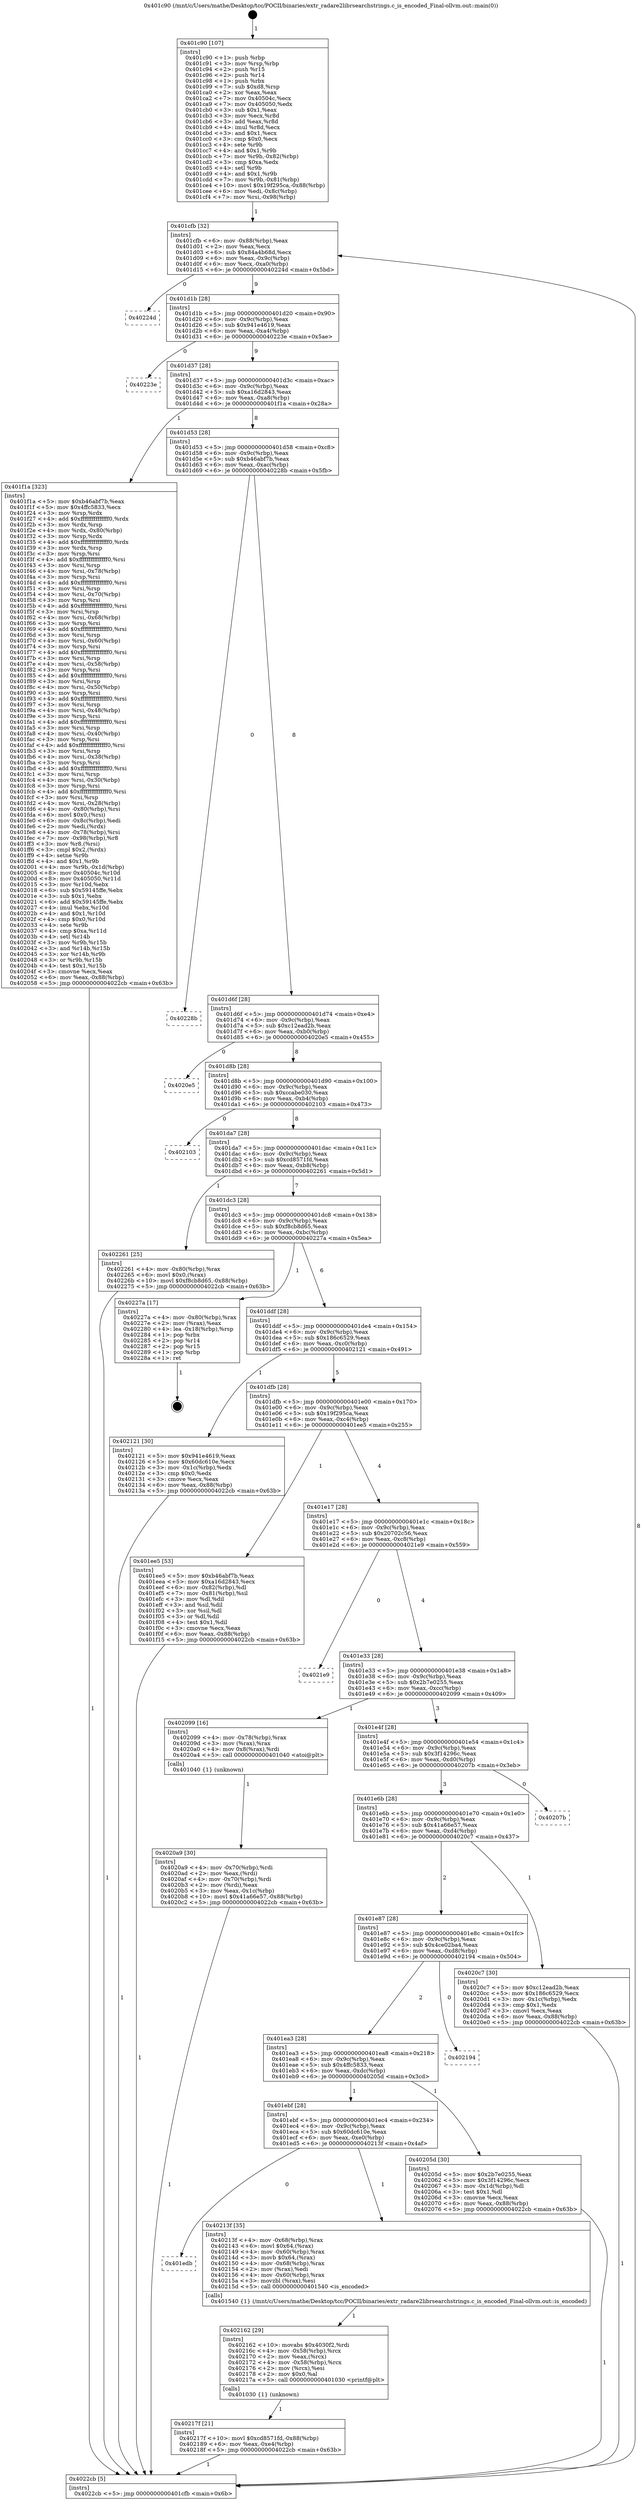 digraph "0x401c90" {
  label = "0x401c90 (/mnt/c/Users/mathe/Desktop/tcc/POCII/binaries/extr_radare2librsearchstrings.c_is_encoded_Final-ollvm.out::main(0))"
  labelloc = "t"
  node[shape=record]

  Entry [label="",width=0.3,height=0.3,shape=circle,fillcolor=black,style=filled]
  "0x401cfb" [label="{
     0x401cfb [32]\l
     | [instrs]\l
     &nbsp;&nbsp;0x401cfb \<+6\>: mov -0x88(%rbp),%eax\l
     &nbsp;&nbsp;0x401d01 \<+2\>: mov %eax,%ecx\l
     &nbsp;&nbsp;0x401d03 \<+6\>: sub $0x84a4b68d,%ecx\l
     &nbsp;&nbsp;0x401d09 \<+6\>: mov %eax,-0x9c(%rbp)\l
     &nbsp;&nbsp;0x401d0f \<+6\>: mov %ecx,-0xa0(%rbp)\l
     &nbsp;&nbsp;0x401d15 \<+6\>: je 000000000040224d \<main+0x5bd\>\l
  }"]
  "0x40224d" [label="{
     0x40224d\l
  }", style=dashed]
  "0x401d1b" [label="{
     0x401d1b [28]\l
     | [instrs]\l
     &nbsp;&nbsp;0x401d1b \<+5\>: jmp 0000000000401d20 \<main+0x90\>\l
     &nbsp;&nbsp;0x401d20 \<+6\>: mov -0x9c(%rbp),%eax\l
     &nbsp;&nbsp;0x401d26 \<+5\>: sub $0x941e4619,%eax\l
     &nbsp;&nbsp;0x401d2b \<+6\>: mov %eax,-0xa4(%rbp)\l
     &nbsp;&nbsp;0x401d31 \<+6\>: je 000000000040223e \<main+0x5ae\>\l
  }"]
  Exit [label="",width=0.3,height=0.3,shape=circle,fillcolor=black,style=filled,peripheries=2]
  "0x40223e" [label="{
     0x40223e\l
  }", style=dashed]
  "0x401d37" [label="{
     0x401d37 [28]\l
     | [instrs]\l
     &nbsp;&nbsp;0x401d37 \<+5\>: jmp 0000000000401d3c \<main+0xac\>\l
     &nbsp;&nbsp;0x401d3c \<+6\>: mov -0x9c(%rbp),%eax\l
     &nbsp;&nbsp;0x401d42 \<+5\>: sub $0xa16d2843,%eax\l
     &nbsp;&nbsp;0x401d47 \<+6\>: mov %eax,-0xa8(%rbp)\l
     &nbsp;&nbsp;0x401d4d \<+6\>: je 0000000000401f1a \<main+0x28a\>\l
  }"]
  "0x40217f" [label="{
     0x40217f [21]\l
     | [instrs]\l
     &nbsp;&nbsp;0x40217f \<+10\>: movl $0xcd8571fd,-0x88(%rbp)\l
     &nbsp;&nbsp;0x402189 \<+6\>: mov %eax,-0xe4(%rbp)\l
     &nbsp;&nbsp;0x40218f \<+5\>: jmp 00000000004022cb \<main+0x63b\>\l
  }"]
  "0x401f1a" [label="{
     0x401f1a [323]\l
     | [instrs]\l
     &nbsp;&nbsp;0x401f1a \<+5\>: mov $0xb46abf7b,%eax\l
     &nbsp;&nbsp;0x401f1f \<+5\>: mov $0x4ffc5833,%ecx\l
     &nbsp;&nbsp;0x401f24 \<+3\>: mov %rsp,%rdx\l
     &nbsp;&nbsp;0x401f27 \<+4\>: add $0xfffffffffffffff0,%rdx\l
     &nbsp;&nbsp;0x401f2b \<+3\>: mov %rdx,%rsp\l
     &nbsp;&nbsp;0x401f2e \<+4\>: mov %rdx,-0x80(%rbp)\l
     &nbsp;&nbsp;0x401f32 \<+3\>: mov %rsp,%rdx\l
     &nbsp;&nbsp;0x401f35 \<+4\>: add $0xfffffffffffffff0,%rdx\l
     &nbsp;&nbsp;0x401f39 \<+3\>: mov %rdx,%rsp\l
     &nbsp;&nbsp;0x401f3c \<+3\>: mov %rsp,%rsi\l
     &nbsp;&nbsp;0x401f3f \<+4\>: add $0xfffffffffffffff0,%rsi\l
     &nbsp;&nbsp;0x401f43 \<+3\>: mov %rsi,%rsp\l
     &nbsp;&nbsp;0x401f46 \<+4\>: mov %rsi,-0x78(%rbp)\l
     &nbsp;&nbsp;0x401f4a \<+3\>: mov %rsp,%rsi\l
     &nbsp;&nbsp;0x401f4d \<+4\>: add $0xfffffffffffffff0,%rsi\l
     &nbsp;&nbsp;0x401f51 \<+3\>: mov %rsi,%rsp\l
     &nbsp;&nbsp;0x401f54 \<+4\>: mov %rsi,-0x70(%rbp)\l
     &nbsp;&nbsp;0x401f58 \<+3\>: mov %rsp,%rsi\l
     &nbsp;&nbsp;0x401f5b \<+4\>: add $0xfffffffffffffff0,%rsi\l
     &nbsp;&nbsp;0x401f5f \<+3\>: mov %rsi,%rsp\l
     &nbsp;&nbsp;0x401f62 \<+4\>: mov %rsi,-0x68(%rbp)\l
     &nbsp;&nbsp;0x401f66 \<+3\>: mov %rsp,%rsi\l
     &nbsp;&nbsp;0x401f69 \<+4\>: add $0xfffffffffffffff0,%rsi\l
     &nbsp;&nbsp;0x401f6d \<+3\>: mov %rsi,%rsp\l
     &nbsp;&nbsp;0x401f70 \<+4\>: mov %rsi,-0x60(%rbp)\l
     &nbsp;&nbsp;0x401f74 \<+3\>: mov %rsp,%rsi\l
     &nbsp;&nbsp;0x401f77 \<+4\>: add $0xfffffffffffffff0,%rsi\l
     &nbsp;&nbsp;0x401f7b \<+3\>: mov %rsi,%rsp\l
     &nbsp;&nbsp;0x401f7e \<+4\>: mov %rsi,-0x58(%rbp)\l
     &nbsp;&nbsp;0x401f82 \<+3\>: mov %rsp,%rsi\l
     &nbsp;&nbsp;0x401f85 \<+4\>: add $0xfffffffffffffff0,%rsi\l
     &nbsp;&nbsp;0x401f89 \<+3\>: mov %rsi,%rsp\l
     &nbsp;&nbsp;0x401f8c \<+4\>: mov %rsi,-0x50(%rbp)\l
     &nbsp;&nbsp;0x401f90 \<+3\>: mov %rsp,%rsi\l
     &nbsp;&nbsp;0x401f93 \<+4\>: add $0xfffffffffffffff0,%rsi\l
     &nbsp;&nbsp;0x401f97 \<+3\>: mov %rsi,%rsp\l
     &nbsp;&nbsp;0x401f9a \<+4\>: mov %rsi,-0x48(%rbp)\l
     &nbsp;&nbsp;0x401f9e \<+3\>: mov %rsp,%rsi\l
     &nbsp;&nbsp;0x401fa1 \<+4\>: add $0xfffffffffffffff0,%rsi\l
     &nbsp;&nbsp;0x401fa5 \<+3\>: mov %rsi,%rsp\l
     &nbsp;&nbsp;0x401fa8 \<+4\>: mov %rsi,-0x40(%rbp)\l
     &nbsp;&nbsp;0x401fac \<+3\>: mov %rsp,%rsi\l
     &nbsp;&nbsp;0x401faf \<+4\>: add $0xfffffffffffffff0,%rsi\l
     &nbsp;&nbsp;0x401fb3 \<+3\>: mov %rsi,%rsp\l
     &nbsp;&nbsp;0x401fb6 \<+4\>: mov %rsi,-0x38(%rbp)\l
     &nbsp;&nbsp;0x401fba \<+3\>: mov %rsp,%rsi\l
     &nbsp;&nbsp;0x401fbd \<+4\>: add $0xfffffffffffffff0,%rsi\l
     &nbsp;&nbsp;0x401fc1 \<+3\>: mov %rsi,%rsp\l
     &nbsp;&nbsp;0x401fc4 \<+4\>: mov %rsi,-0x30(%rbp)\l
     &nbsp;&nbsp;0x401fc8 \<+3\>: mov %rsp,%rsi\l
     &nbsp;&nbsp;0x401fcb \<+4\>: add $0xfffffffffffffff0,%rsi\l
     &nbsp;&nbsp;0x401fcf \<+3\>: mov %rsi,%rsp\l
     &nbsp;&nbsp;0x401fd2 \<+4\>: mov %rsi,-0x28(%rbp)\l
     &nbsp;&nbsp;0x401fd6 \<+4\>: mov -0x80(%rbp),%rsi\l
     &nbsp;&nbsp;0x401fda \<+6\>: movl $0x0,(%rsi)\l
     &nbsp;&nbsp;0x401fe0 \<+6\>: mov -0x8c(%rbp),%edi\l
     &nbsp;&nbsp;0x401fe6 \<+2\>: mov %edi,(%rdx)\l
     &nbsp;&nbsp;0x401fe8 \<+4\>: mov -0x78(%rbp),%rsi\l
     &nbsp;&nbsp;0x401fec \<+7\>: mov -0x98(%rbp),%r8\l
     &nbsp;&nbsp;0x401ff3 \<+3\>: mov %r8,(%rsi)\l
     &nbsp;&nbsp;0x401ff6 \<+3\>: cmpl $0x2,(%rdx)\l
     &nbsp;&nbsp;0x401ff9 \<+4\>: setne %r9b\l
     &nbsp;&nbsp;0x401ffd \<+4\>: and $0x1,%r9b\l
     &nbsp;&nbsp;0x402001 \<+4\>: mov %r9b,-0x1d(%rbp)\l
     &nbsp;&nbsp;0x402005 \<+8\>: mov 0x40504c,%r10d\l
     &nbsp;&nbsp;0x40200d \<+8\>: mov 0x405050,%r11d\l
     &nbsp;&nbsp;0x402015 \<+3\>: mov %r10d,%ebx\l
     &nbsp;&nbsp;0x402018 \<+6\>: sub $0x59145ffe,%ebx\l
     &nbsp;&nbsp;0x40201e \<+3\>: sub $0x1,%ebx\l
     &nbsp;&nbsp;0x402021 \<+6\>: add $0x59145ffe,%ebx\l
     &nbsp;&nbsp;0x402027 \<+4\>: imul %ebx,%r10d\l
     &nbsp;&nbsp;0x40202b \<+4\>: and $0x1,%r10d\l
     &nbsp;&nbsp;0x40202f \<+4\>: cmp $0x0,%r10d\l
     &nbsp;&nbsp;0x402033 \<+4\>: sete %r9b\l
     &nbsp;&nbsp;0x402037 \<+4\>: cmp $0xa,%r11d\l
     &nbsp;&nbsp;0x40203b \<+4\>: setl %r14b\l
     &nbsp;&nbsp;0x40203f \<+3\>: mov %r9b,%r15b\l
     &nbsp;&nbsp;0x402042 \<+3\>: and %r14b,%r15b\l
     &nbsp;&nbsp;0x402045 \<+3\>: xor %r14b,%r9b\l
     &nbsp;&nbsp;0x402048 \<+3\>: or %r9b,%r15b\l
     &nbsp;&nbsp;0x40204b \<+4\>: test $0x1,%r15b\l
     &nbsp;&nbsp;0x40204f \<+3\>: cmovne %ecx,%eax\l
     &nbsp;&nbsp;0x402052 \<+6\>: mov %eax,-0x88(%rbp)\l
     &nbsp;&nbsp;0x402058 \<+5\>: jmp 00000000004022cb \<main+0x63b\>\l
  }"]
  "0x401d53" [label="{
     0x401d53 [28]\l
     | [instrs]\l
     &nbsp;&nbsp;0x401d53 \<+5\>: jmp 0000000000401d58 \<main+0xc8\>\l
     &nbsp;&nbsp;0x401d58 \<+6\>: mov -0x9c(%rbp),%eax\l
     &nbsp;&nbsp;0x401d5e \<+5\>: sub $0xb46abf7b,%eax\l
     &nbsp;&nbsp;0x401d63 \<+6\>: mov %eax,-0xac(%rbp)\l
     &nbsp;&nbsp;0x401d69 \<+6\>: je 000000000040228b \<main+0x5fb\>\l
  }"]
  "0x402162" [label="{
     0x402162 [29]\l
     | [instrs]\l
     &nbsp;&nbsp;0x402162 \<+10\>: movabs $0x4030f2,%rdi\l
     &nbsp;&nbsp;0x40216c \<+4\>: mov -0x58(%rbp),%rcx\l
     &nbsp;&nbsp;0x402170 \<+2\>: mov %eax,(%rcx)\l
     &nbsp;&nbsp;0x402172 \<+4\>: mov -0x58(%rbp),%rcx\l
     &nbsp;&nbsp;0x402176 \<+2\>: mov (%rcx),%esi\l
     &nbsp;&nbsp;0x402178 \<+2\>: mov $0x0,%al\l
     &nbsp;&nbsp;0x40217a \<+5\>: call 0000000000401030 \<printf@plt\>\l
     | [calls]\l
     &nbsp;&nbsp;0x401030 \{1\} (unknown)\l
  }"]
  "0x40228b" [label="{
     0x40228b\l
  }", style=dashed]
  "0x401d6f" [label="{
     0x401d6f [28]\l
     | [instrs]\l
     &nbsp;&nbsp;0x401d6f \<+5\>: jmp 0000000000401d74 \<main+0xe4\>\l
     &nbsp;&nbsp;0x401d74 \<+6\>: mov -0x9c(%rbp),%eax\l
     &nbsp;&nbsp;0x401d7a \<+5\>: sub $0xc12ead2b,%eax\l
     &nbsp;&nbsp;0x401d7f \<+6\>: mov %eax,-0xb0(%rbp)\l
     &nbsp;&nbsp;0x401d85 \<+6\>: je 00000000004020e5 \<main+0x455\>\l
  }"]
  "0x401edb" [label="{
     0x401edb\l
  }", style=dashed]
  "0x4020e5" [label="{
     0x4020e5\l
  }", style=dashed]
  "0x401d8b" [label="{
     0x401d8b [28]\l
     | [instrs]\l
     &nbsp;&nbsp;0x401d8b \<+5\>: jmp 0000000000401d90 \<main+0x100\>\l
     &nbsp;&nbsp;0x401d90 \<+6\>: mov -0x9c(%rbp),%eax\l
     &nbsp;&nbsp;0x401d96 \<+5\>: sub $0xccabe030,%eax\l
     &nbsp;&nbsp;0x401d9b \<+6\>: mov %eax,-0xb4(%rbp)\l
     &nbsp;&nbsp;0x401da1 \<+6\>: je 0000000000402103 \<main+0x473\>\l
  }"]
  "0x40213f" [label="{
     0x40213f [35]\l
     | [instrs]\l
     &nbsp;&nbsp;0x40213f \<+4\>: mov -0x68(%rbp),%rax\l
     &nbsp;&nbsp;0x402143 \<+6\>: movl $0x64,(%rax)\l
     &nbsp;&nbsp;0x402149 \<+4\>: mov -0x60(%rbp),%rax\l
     &nbsp;&nbsp;0x40214d \<+3\>: movb $0x64,(%rax)\l
     &nbsp;&nbsp;0x402150 \<+4\>: mov -0x68(%rbp),%rax\l
     &nbsp;&nbsp;0x402154 \<+2\>: mov (%rax),%edi\l
     &nbsp;&nbsp;0x402156 \<+4\>: mov -0x60(%rbp),%rax\l
     &nbsp;&nbsp;0x40215a \<+3\>: movzbl (%rax),%esi\l
     &nbsp;&nbsp;0x40215d \<+5\>: call 0000000000401540 \<is_encoded\>\l
     | [calls]\l
     &nbsp;&nbsp;0x401540 \{1\} (/mnt/c/Users/mathe/Desktop/tcc/POCII/binaries/extr_radare2librsearchstrings.c_is_encoded_Final-ollvm.out::is_encoded)\l
  }"]
  "0x402103" [label="{
     0x402103\l
  }", style=dashed]
  "0x401da7" [label="{
     0x401da7 [28]\l
     | [instrs]\l
     &nbsp;&nbsp;0x401da7 \<+5\>: jmp 0000000000401dac \<main+0x11c\>\l
     &nbsp;&nbsp;0x401dac \<+6\>: mov -0x9c(%rbp),%eax\l
     &nbsp;&nbsp;0x401db2 \<+5\>: sub $0xcd8571fd,%eax\l
     &nbsp;&nbsp;0x401db7 \<+6\>: mov %eax,-0xb8(%rbp)\l
     &nbsp;&nbsp;0x401dbd \<+6\>: je 0000000000402261 \<main+0x5d1\>\l
  }"]
  "0x4020a9" [label="{
     0x4020a9 [30]\l
     | [instrs]\l
     &nbsp;&nbsp;0x4020a9 \<+4\>: mov -0x70(%rbp),%rdi\l
     &nbsp;&nbsp;0x4020ad \<+2\>: mov %eax,(%rdi)\l
     &nbsp;&nbsp;0x4020af \<+4\>: mov -0x70(%rbp),%rdi\l
     &nbsp;&nbsp;0x4020b3 \<+2\>: mov (%rdi),%eax\l
     &nbsp;&nbsp;0x4020b5 \<+3\>: mov %eax,-0x1c(%rbp)\l
     &nbsp;&nbsp;0x4020b8 \<+10\>: movl $0x41a66e57,-0x88(%rbp)\l
     &nbsp;&nbsp;0x4020c2 \<+5\>: jmp 00000000004022cb \<main+0x63b\>\l
  }"]
  "0x402261" [label="{
     0x402261 [25]\l
     | [instrs]\l
     &nbsp;&nbsp;0x402261 \<+4\>: mov -0x80(%rbp),%rax\l
     &nbsp;&nbsp;0x402265 \<+6\>: movl $0x0,(%rax)\l
     &nbsp;&nbsp;0x40226b \<+10\>: movl $0xf8cb8d65,-0x88(%rbp)\l
     &nbsp;&nbsp;0x402275 \<+5\>: jmp 00000000004022cb \<main+0x63b\>\l
  }"]
  "0x401dc3" [label="{
     0x401dc3 [28]\l
     | [instrs]\l
     &nbsp;&nbsp;0x401dc3 \<+5\>: jmp 0000000000401dc8 \<main+0x138\>\l
     &nbsp;&nbsp;0x401dc8 \<+6\>: mov -0x9c(%rbp),%eax\l
     &nbsp;&nbsp;0x401dce \<+5\>: sub $0xf8cb8d65,%eax\l
     &nbsp;&nbsp;0x401dd3 \<+6\>: mov %eax,-0xbc(%rbp)\l
     &nbsp;&nbsp;0x401dd9 \<+6\>: je 000000000040227a \<main+0x5ea\>\l
  }"]
  "0x401ebf" [label="{
     0x401ebf [28]\l
     | [instrs]\l
     &nbsp;&nbsp;0x401ebf \<+5\>: jmp 0000000000401ec4 \<main+0x234\>\l
     &nbsp;&nbsp;0x401ec4 \<+6\>: mov -0x9c(%rbp),%eax\l
     &nbsp;&nbsp;0x401eca \<+5\>: sub $0x60dc610e,%eax\l
     &nbsp;&nbsp;0x401ecf \<+6\>: mov %eax,-0xe0(%rbp)\l
     &nbsp;&nbsp;0x401ed5 \<+6\>: je 000000000040213f \<main+0x4af\>\l
  }"]
  "0x40227a" [label="{
     0x40227a [17]\l
     | [instrs]\l
     &nbsp;&nbsp;0x40227a \<+4\>: mov -0x80(%rbp),%rax\l
     &nbsp;&nbsp;0x40227e \<+2\>: mov (%rax),%eax\l
     &nbsp;&nbsp;0x402280 \<+4\>: lea -0x18(%rbp),%rsp\l
     &nbsp;&nbsp;0x402284 \<+1\>: pop %rbx\l
     &nbsp;&nbsp;0x402285 \<+2\>: pop %r14\l
     &nbsp;&nbsp;0x402287 \<+2\>: pop %r15\l
     &nbsp;&nbsp;0x402289 \<+1\>: pop %rbp\l
     &nbsp;&nbsp;0x40228a \<+1\>: ret\l
  }"]
  "0x401ddf" [label="{
     0x401ddf [28]\l
     | [instrs]\l
     &nbsp;&nbsp;0x401ddf \<+5\>: jmp 0000000000401de4 \<main+0x154\>\l
     &nbsp;&nbsp;0x401de4 \<+6\>: mov -0x9c(%rbp),%eax\l
     &nbsp;&nbsp;0x401dea \<+5\>: sub $0x186c6529,%eax\l
     &nbsp;&nbsp;0x401def \<+6\>: mov %eax,-0xc0(%rbp)\l
     &nbsp;&nbsp;0x401df5 \<+6\>: je 0000000000402121 \<main+0x491\>\l
  }"]
  "0x40205d" [label="{
     0x40205d [30]\l
     | [instrs]\l
     &nbsp;&nbsp;0x40205d \<+5\>: mov $0x2b7e0255,%eax\l
     &nbsp;&nbsp;0x402062 \<+5\>: mov $0x3f14296c,%ecx\l
     &nbsp;&nbsp;0x402067 \<+3\>: mov -0x1d(%rbp),%dl\l
     &nbsp;&nbsp;0x40206a \<+3\>: test $0x1,%dl\l
     &nbsp;&nbsp;0x40206d \<+3\>: cmovne %ecx,%eax\l
     &nbsp;&nbsp;0x402070 \<+6\>: mov %eax,-0x88(%rbp)\l
     &nbsp;&nbsp;0x402076 \<+5\>: jmp 00000000004022cb \<main+0x63b\>\l
  }"]
  "0x402121" [label="{
     0x402121 [30]\l
     | [instrs]\l
     &nbsp;&nbsp;0x402121 \<+5\>: mov $0x941e4619,%eax\l
     &nbsp;&nbsp;0x402126 \<+5\>: mov $0x60dc610e,%ecx\l
     &nbsp;&nbsp;0x40212b \<+3\>: mov -0x1c(%rbp),%edx\l
     &nbsp;&nbsp;0x40212e \<+3\>: cmp $0x0,%edx\l
     &nbsp;&nbsp;0x402131 \<+3\>: cmove %ecx,%eax\l
     &nbsp;&nbsp;0x402134 \<+6\>: mov %eax,-0x88(%rbp)\l
     &nbsp;&nbsp;0x40213a \<+5\>: jmp 00000000004022cb \<main+0x63b\>\l
  }"]
  "0x401dfb" [label="{
     0x401dfb [28]\l
     | [instrs]\l
     &nbsp;&nbsp;0x401dfb \<+5\>: jmp 0000000000401e00 \<main+0x170\>\l
     &nbsp;&nbsp;0x401e00 \<+6\>: mov -0x9c(%rbp),%eax\l
     &nbsp;&nbsp;0x401e06 \<+5\>: sub $0x19f295ca,%eax\l
     &nbsp;&nbsp;0x401e0b \<+6\>: mov %eax,-0xc4(%rbp)\l
     &nbsp;&nbsp;0x401e11 \<+6\>: je 0000000000401ee5 \<main+0x255\>\l
  }"]
  "0x401ea3" [label="{
     0x401ea3 [28]\l
     | [instrs]\l
     &nbsp;&nbsp;0x401ea3 \<+5\>: jmp 0000000000401ea8 \<main+0x218\>\l
     &nbsp;&nbsp;0x401ea8 \<+6\>: mov -0x9c(%rbp),%eax\l
     &nbsp;&nbsp;0x401eae \<+5\>: sub $0x4ffc5833,%eax\l
     &nbsp;&nbsp;0x401eb3 \<+6\>: mov %eax,-0xdc(%rbp)\l
     &nbsp;&nbsp;0x401eb9 \<+6\>: je 000000000040205d \<main+0x3cd\>\l
  }"]
  "0x401ee5" [label="{
     0x401ee5 [53]\l
     | [instrs]\l
     &nbsp;&nbsp;0x401ee5 \<+5\>: mov $0xb46abf7b,%eax\l
     &nbsp;&nbsp;0x401eea \<+5\>: mov $0xa16d2843,%ecx\l
     &nbsp;&nbsp;0x401eef \<+6\>: mov -0x82(%rbp),%dl\l
     &nbsp;&nbsp;0x401ef5 \<+7\>: mov -0x81(%rbp),%sil\l
     &nbsp;&nbsp;0x401efc \<+3\>: mov %dl,%dil\l
     &nbsp;&nbsp;0x401eff \<+3\>: and %sil,%dil\l
     &nbsp;&nbsp;0x401f02 \<+3\>: xor %sil,%dl\l
     &nbsp;&nbsp;0x401f05 \<+3\>: or %dl,%dil\l
     &nbsp;&nbsp;0x401f08 \<+4\>: test $0x1,%dil\l
     &nbsp;&nbsp;0x401f0c \<+3\>: cmovne %ecx,%eax\l
     &nbsp;&nbsp;0x401f0f \<+6\>: mov %eax,-0x88(%rbp)\l
     &nbsp;&nbsp;0x401f15 \<+5\>: jmp 00000000004022cb \<main+0x63b\>\l
  }"]
  "0x401e17" [label="{
     0x401e17 [28]\l
     | [instrs]\l
     &nbsp;&nbsp;0x401e17 \<+5\>: jmp 0000000000401e1c \<main+0x18c\>\l
     &nbsp;&nbsp;0x401e1c \<+6\>: mov -0x9c(%rbp),%eax\l
     &nbsp;&nbsp;0x401e22 \<+5\>: sub $0x20702c56,%eax\l
     &nbsp;&nbsp;0x401e27 \<+6\>: mov %eax,-0xc8(%rbp)\l
     &nbsp;&nbsp;0x401e2d \<+6\>: je 00000000004021e9 \<main+0x559\>\l
  }"]
  "0x4022cb" [label="{
     0x4022cb [5]\l
     | [instrs]\l
     &nbsp;&nbsp;0x4022cb \<+5\>: jmp 0000000000401cfb \<main+0x6b\>\l
  }"]
  "0x401c90" [label="{
     0x401c90 [107]\l
     | [instrs]\l
     &nbsp;&nbsp;0x401c90 \<+1\>: push %rbp\l
     &nbsp;&nbsp;0x401c91 \<+3\>: mov %rsp,%rbp\l
     &nbsp;&nbsp;0x401c94 \<+2\>: push %r15\l
     &nbsp;&nbsp;0x401c96 \<+2\>: push %r14\l
     &nbsp;&nbsp;0x401c98 \<+1\>: push %rbx\l
     &nbsp;&nbsp;0x401c99 \<+7\>: sub $0xd8,%rsp\l
     &nbsp;&nbsp;0x401ca0 \<+2\>: xor %eax,%eax\l
     &nbsp;&nbsp;0x401ca2 \<+7\>: mov 0x40504c,%ecx\l
     &nbsp;&nbsp;0x401ca9 \<+7\>: mov 0x405050,%edx\l
     &nbsp;&nbsp;0x401cb0 \<+3\>: sub $0x1,%eax\l
     &nbsp;&nbsp;0x401cb3 \<+3\>: mov %ecx,%r8d\l
     &nbsp;&nbsp;0x401cb6 \<+3\>: add %eax,%r8d\l
     &nbsp;&nbsp;0x401cb9 \<+4\>: imul %r8d,%ecx\l
     &nbsp;&nbsp;0x401cbd \<+3\>: and $0x1,%ecx\l
     &nbsp;&nbsp;0x401cc0 \<+3\>: cmp $0x0,%ecx\l
     &nbsp;&nbsp;0x401cc3 \<+4\>: sete %r9b\l
     &nbsp;&nbsp;0x401cc7 \<+4\>: and $0x1,%r9b\l
     &nbsp;&nbsp;0x401ccb \<+7\>: mov %r9b,-0x82(%rbp)\l
     &nbsp;&nbsp;0x401cd2 \<+3\>: cmp $0xa,%edx\l
     &nbsp;&nbsp;0x401cd5 \<+4\>: setl %r9b\l
     &nbsp;&nbsp;0x401cd9 \<+4\>: and $0x1,%r9b\l
     &nbsp;&nbsp;0x401cdd \<+7\>: mov %r9b,-0x81(%rbp)\l
     &nbsp;&nbsp;0x401ce4 \<+10\>: movl $0x19f295ca,-0x88(%rbp)\l
     &nbsp;&nbsp;0x401cee \<+6\>: mov %edi,-0x8c(%rbp)\l
     &nbsp;&nbsp;0x401cf4 \<+7\>: mov %rsi,-0x98(%rbp)\l
  }"]
  "0x402194" [label="{
     0x402194\l
  }", style=dashed]
  "0x401e87" [label="{
     0x401e87 [28]\l
     | [instrs]\l
     &nbsp;&nbsp;0x401e87 \<+5\>: jmp 0000000000401e8c \<main+0x1fc\>\l
     &nbsp;&nbsp;0x401e8c \<+6\>: mov -0x9c(%rbp),%eax\l
     &nbsp;&nbsp;0x401e92 \<+5\>: sub $0x4ce02ba4,%eax\l
     &nbsp;&nbsp;0x401e97 \<+6\>: mov %eax,-0xd8(%rbp)\l
     &nbsp;&nbsp;0x401e9d \<+6\>: je 0000000000402194 \<main+0x504\>\l
  }"]
  "0x4021e9" [label="{
     0x4021e9\l
  }", style=dashed]
  "0x401e33" [label="{
     0x401e33 [28]\l
     | [instrs]\l
     &nbsp;&nbsp;0x401e33 \<+5\>: jmp 0000000000401e38 \<main+0x1a8\>\l
     &nbsp;&nbsp;0x401e38 \<+6\>: mov -0x9c(%rbp),%eax\l
     &nbsp;&nbsp;0x401e3e \<+5\>: sub $0x2b7e0255,%eax\l
     &nbsp;&nbsp;0x401e43 \<+6\>: mov %eax,-0xcc(%rbp)\l
     &nbsp;&nbsp;0x401e49 \<+6\>: je 0000000000402099 \<main+0x409\>\l
  }"]
  "0x4020c7" [label="{
     0x4020c7 [30]\l
     | [instrs]\l
     &nbsp;&nbsp;0x4020c7 \<+5\>: mov $0xc12ead2b,%eax\l
     &nbsp;&nbsp;0x4020cc \<+5\>: mov $0x186c6529,%ecx\l
     &nbsp;&nbsp;0x4020d1 \<+3\>: mov -0x1c(%rbp),%edx\l
     &nbsp;&nbsp;0x4020d4 \<+3\>: cmp $0x1,%edx\l
     &nbsp;&nbsp;0x4020d7 \<+3\>: cmovl %ecx,%eax\l
     &nbsp;&nbsp;0x4020da \<+6\>: mov %eax,-0x88(%rbp)\l
     &nbsp;&nbsp;0x4020e0 \<+5\>: jmp 00000000004022cb \<main+0x63b\>\l
  }"]
  "0x402099" [label="{
     0x402099 [16]\l
     | [instrs]\l
     &nbsp;&nbsp;0x402099 \<+4\>: mov -0x78(%rbp),%rax\l
     &nbsp;&nbsp;0x40209d \<+3\>: mov (%rax),%rax\l
     &nbsp;&nbsp;0x4020a0 \<+4\>: mov 0x8(%rax),%rdi\l
     &nbsp;&nbsp;0x4020a4 \<+5\>: call 0000000000401040 \<atoi@plt\>\l
     | [calls]\l
     &nbsp;&nbsp;0x401040 \{1\} (unknown)\l
  }"]
  "0x401e4f" [label="{
     0x401e4f [28]\l
     | [instrs]\l
     &nbsp;&nbsp;0x401e4f \<+5\>: jmp 0000000000401e54 \<main+0x1c4\>\l
     &nbsp;&nbsp;0x401e54 \<+6\>: mov -0x9c(%rbp),%eax\l
     &nbsp;&nbsp;0x401e5a \<+5\>: sub $0x3f14296c,%eax\l
     &nbsp;&nbsp;0x401e5f \<+6\>: mov %eax,-0xd0(%rbp)\l
     &nbsp;&nbsp;0x401e65 \<+6\>: je 000000000040207b \<main+0x3eb\>\l
  }"]
  "0x401e6b" [label="{
     0x401e6b [28]\l
     | [instrs]\l
     &nbsp;&nbsp;0x401e6b \<+5\>: jmp 0000000000401e70 \<main+0x1e0\>\l
     &nbsp;&nbsp;0x401e70 \<+6\>: mov -0x9c(%rbp),%eax\l
     &nbsp;&nbsp;0x401e76 \<+5\>: sub $0x41a66e57,%eax\l
     &nbsp;&nbsp;0x401e7b \<+6\>: mov %eax,-0xd4(%rbp)\l
     &nbsp;&nbsp;0x401e81 \<+6\>: je 00000000004020c7 \<main+0x437\>\l
  }"]
  "0x40207b" [label="{
     0x40207b\l
  }", style=dashed]
  Entry -> "0x401c90" [label=" 1"]
  "0x401cfb" -> "0x40224d" [label=" 0"]
  "0x401cfb" -> "0x401d1b" [label=" 9"]
  "0x40227a" -> Exit [label=" 1"]
  "0x401d1b" -> "0x40223e" [label=" 0"]
  "0x401d1b" -> "0x401d37" [label=" 9"]
  "0x402261" -> "0x4022cb" [label=" 1"]
  "0x401d37" -> "0x401f1a" [label=" 1"]
  "0x401d37" -> "0x401d53" [label=" 8"]
  "0x40217f" -> "0x4022cb" [label=" 1"]
  "0x401d53" -> "0x40228b" [label=" 0"]
  "0x401d53" -> "0x401d6f" [label=" 8"]
  "0x402162" -> "0x40217f" [label=" 1"]
  "0x401d6f" -> "0x4020e5" [label=" 0"]
  "0x401d6f" -> "0x401d8b" [label=" 8"]
  "0x40213f" -> "0x402162" [label=" 1"]
  "0x401d8b" -> "0x402103" [label=" 0"]
  "0x401d8b" -> "0x401da7" [label=" 8"]
  "0x401ebf" -> "0x401edb" [label=" 0"]
  "0x401da7" -> "0x402261" [label=" 1"]
  "0x401da7" -> "0x401dc3" [label=" 7"]
  "0x401ebf" -> "0x40213f" [label=" 1"]
  "0x401dc3" -> "0x40227a" [label=" 1"]
  "0x401dc3" -> "0x401ddf" [label=" 6"]
  "0x402121" -> "0x4022cb" [label=" 1"]
  "0x401ddf" -> "0x402121" [label=" 1"]
  "0x401ddf" -> "0x401dfb" [label=" 5"]
  "0x4020c7" -> "0x4022cb" [label=" 1"]
  "0x401dfb" -> "0x401ee5" [label=" 1"]
  "0x401dfb" -> "0x401e17" [label=" 4"]
  "0x401ee5" -> "0x4022cb" [label=" 1"]
  "0x401c90" -> "0x401cfb" [label=" 1"]
  "0x4022cb" -> "0x401cfb" [label=" 8"]
  "0x402099" -> "0x4020a9" [label=" 1"]
  "0x401f1a" -> "0x4022cb" [label=" 1"]
  "0x40205d" -> "0x4022cb" [label=" 1"]
  "0x401e17" -> "0x4021e9" [label=" 0"]
  "0x401e17" -> "0x401e33" [label=" 4"]
  "0x401ea3" -> "0x40205d" [label=" 1"]
  "0x401e33" -> "0x402099" [label=" 1"]
  "0x401e33" -> "0x401e4f" [label=" 3"]
  "0x4020a9" -> "0x4022cb" [label=" 1"]
  "0x401e4f" -> "0x40207b" [label=" 0"]
  "0x401e4f" -> "0x401e6b" [label=" 3"]
  "0x401e87" -> "0x401ea3" [label=" 2"]
  "0x401e6b" -> "0x4020c7" [label=" 1"]
  "0x401e6b" -> "0x401e87" [label=" 2"]
  "0x401ea3" -> "0x401ebf" [label=" 1"]
  "0x401e87" -> "0x402194" [label=" 0"]
}
